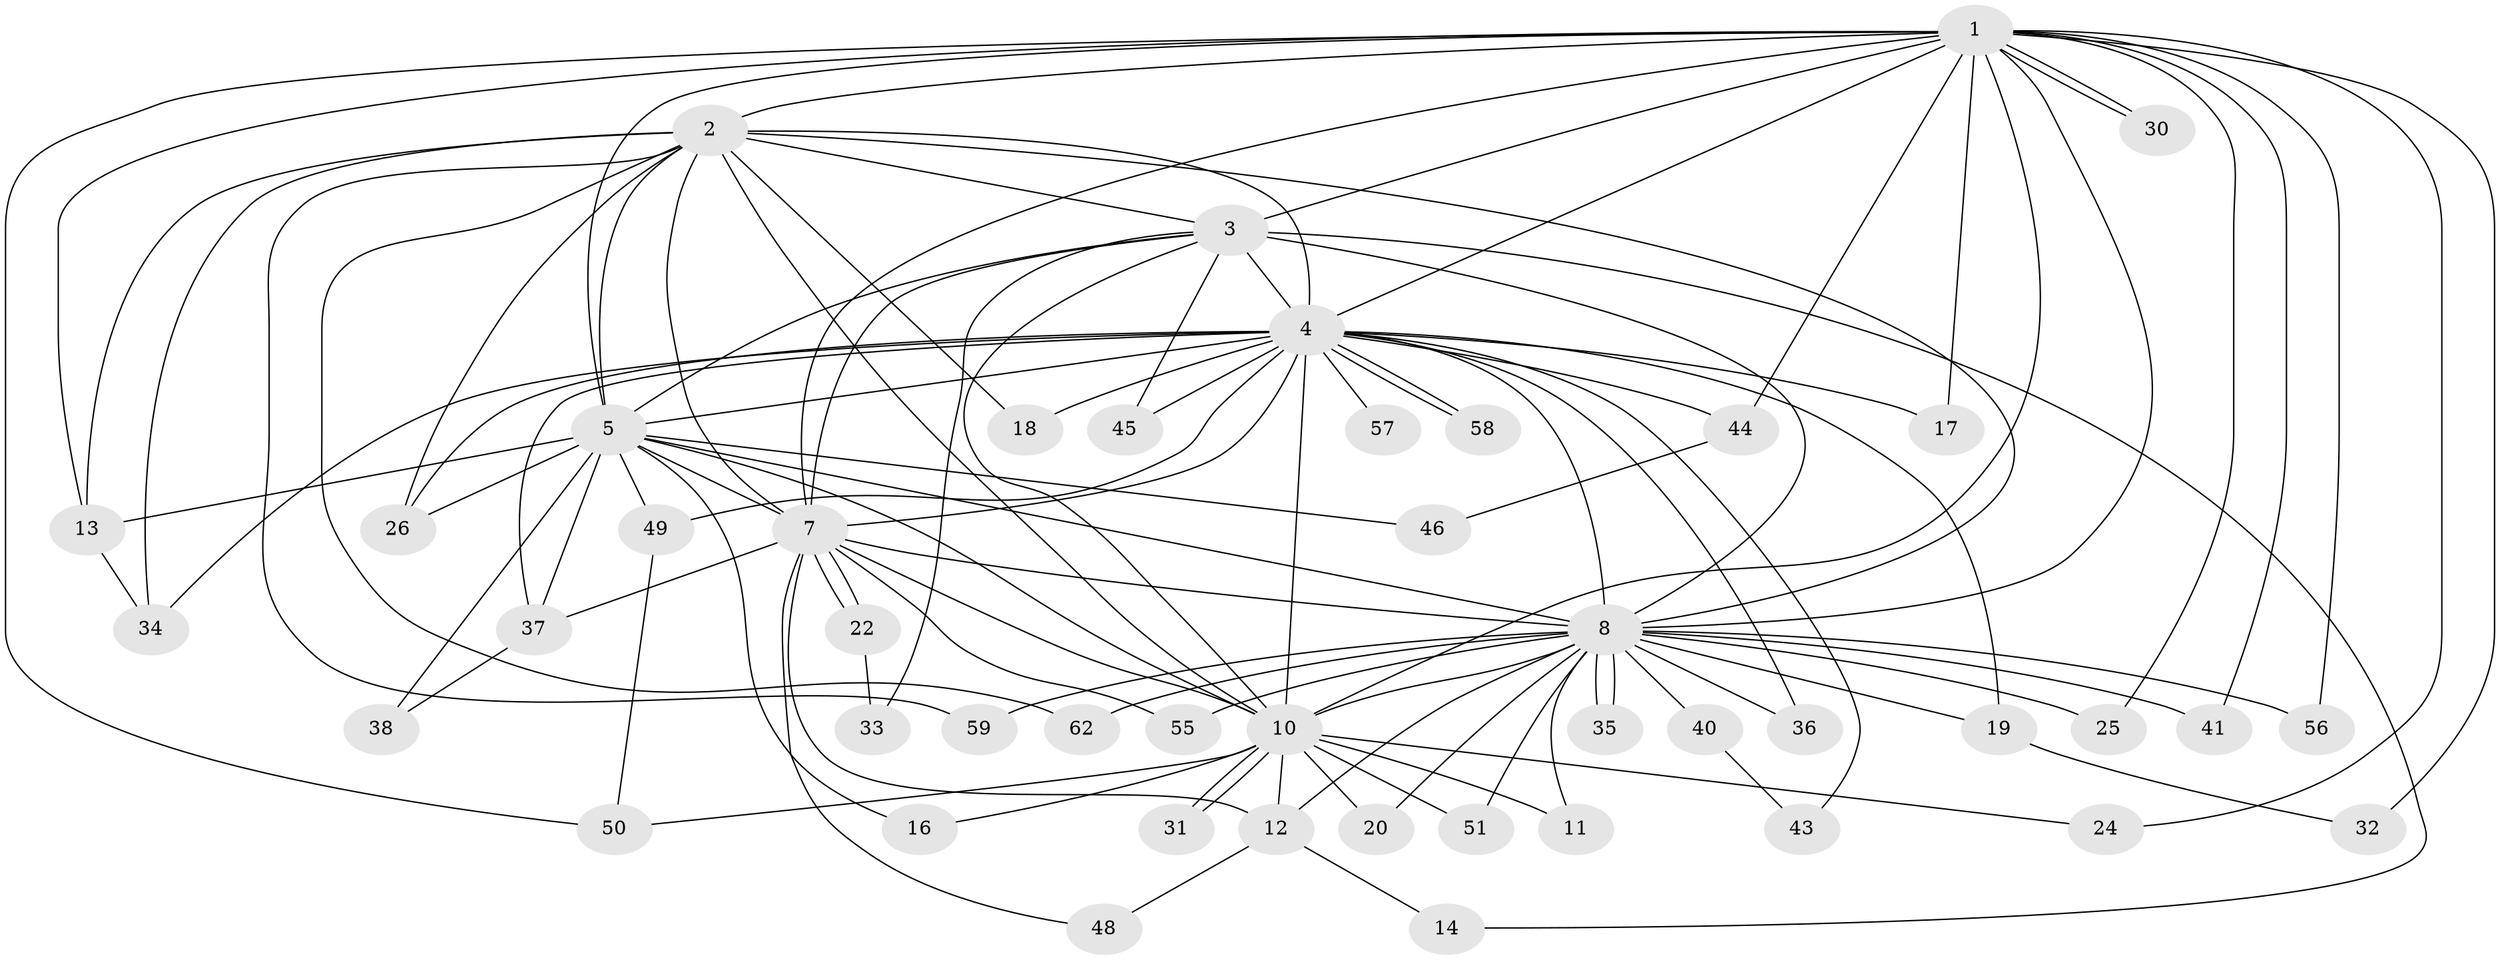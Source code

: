 // Generated by graph-tools (version 1.1) at 2025/23/03/03/25 07:23:40]
// undirected, 46 vertices, 108 edges
graph export_dot {
graph [start="1"]
  node [color=gray90,style=filled];
  1 [super="+21"];
  2 [super="+15"];
  3 [super="+27"];
  4 [super="+6"];
  5 [super="+42"];
  7 [super="+23"];
  8 [super="+9"];
  10 [super="+28"];
  11;
  12 [super="+53"];
  13 [super="+47"];
  14;
  16;
  17;
  18;
  19;
  20;
  22;
  24;
  25;
  26 [super="+29"];
  30;
  31;
  32;
  33;
  34 [super="+60"];
  35;
  36;
  37 [super="+39"];
  38;
  40;
  41;
  43;
  44 [super="+61"];
  45;
  46;
  48;
  49 [super="+52"];
  50 [super="+54"];
  51;
  55;
  56;
  57;
  58;
  59;
  62;
  1 -- 2;
  1 -- 3;
  1 -- 4 [weight=2];
  1 -- 5;
  1 -- 7;
  1 -- 8 [weight=2];
  1 -- 10 [weight=2];
  1 -- 13;
  1 -- 17;
  1 -- 24;
  1 -- 25;
  1 -- 30;
  1 -- 30;
  1 -- 32;
  1 -- 44 [weight=2];
  1 -- 50;
  1 -- 56;
  1 -- 41;
  2 -- 3;
  2 -- 4 [weight=3];
  2 -- 5;
  2 -- 7;
  2 -- 8 [weight=2];
  2 -- 10;
  2 -- 18;
  2 -- 26;
  2 -- 34;
  2 -- 59;
  2 -- 62;
  2 -- 13;
  3 -- 4 [weight=2];
  3 -- 5 [weight=2];
  3 -- 7;
  3 -- 8 [weight=3];
  3 -- 10;
  3 -- 14;
  3 -- 45;
  3 -- 33;
  4 -- 5 [weight=2];
  4 -- 7 [weight=2];
  4 -- 8 [weight=4];
  4 -- 10 [weight=2];
  4 -- 34;
  4 -- 37;
  4 -- 43;
  4 -- 58;
  4 -- 58;
  4 -- 17;
  4 -- 18;
  4 -- 19;
  4 -- 26;
  4 -- 36;
  4 -- 44;
  4 -- 45;
  4 -- 49;
  4 -- 57;
  5 -- 7;
  5 -- 8 [weight=2];
  5 -- 10;
  5 -- 13;
  5 -- 16;
  5 -- 26;
  5 -- 38;
  5 -- 46;
  5 -- 49 [weight=2];
  5 -- 37;
  7 -- 8 [weight=2];
  7 -- 10 [weight=2];
  7 -- 12;
  7 -- 22;
  7 -- 22;
  7 -- 37;
  7 -- 48;
  7 -- 55;
  8 -- 10 [weight=2];
  8 -- 19;
  8 -- 25;
  8 -- 35;
  8 -- 35;
  8 -- 36;
  8 -- 40 [weight=2];
  8 -- 56;
  8 -- 59;
  8 -- 41;
  8 -- 11;
  8 -- 51;
  8 -- 20;
  8 -- 55;
  8 -- 62;
  8 -- 12;
  10 -- 11;
  10 -- 12;
  10 -- 16;
  10 -- 20;
  10 -- 24;
  10 -- 31;
  10 -- 31;
  10 -- 51;
  10 -- 50;
  12 -- 14;
  12 -- 48;
  13 -- 34;
  19 -- 32;
  22 -- 33;
  37 -- 38;
  40 -- 43;
  44 -- 46;
  49 -- 50;
}
